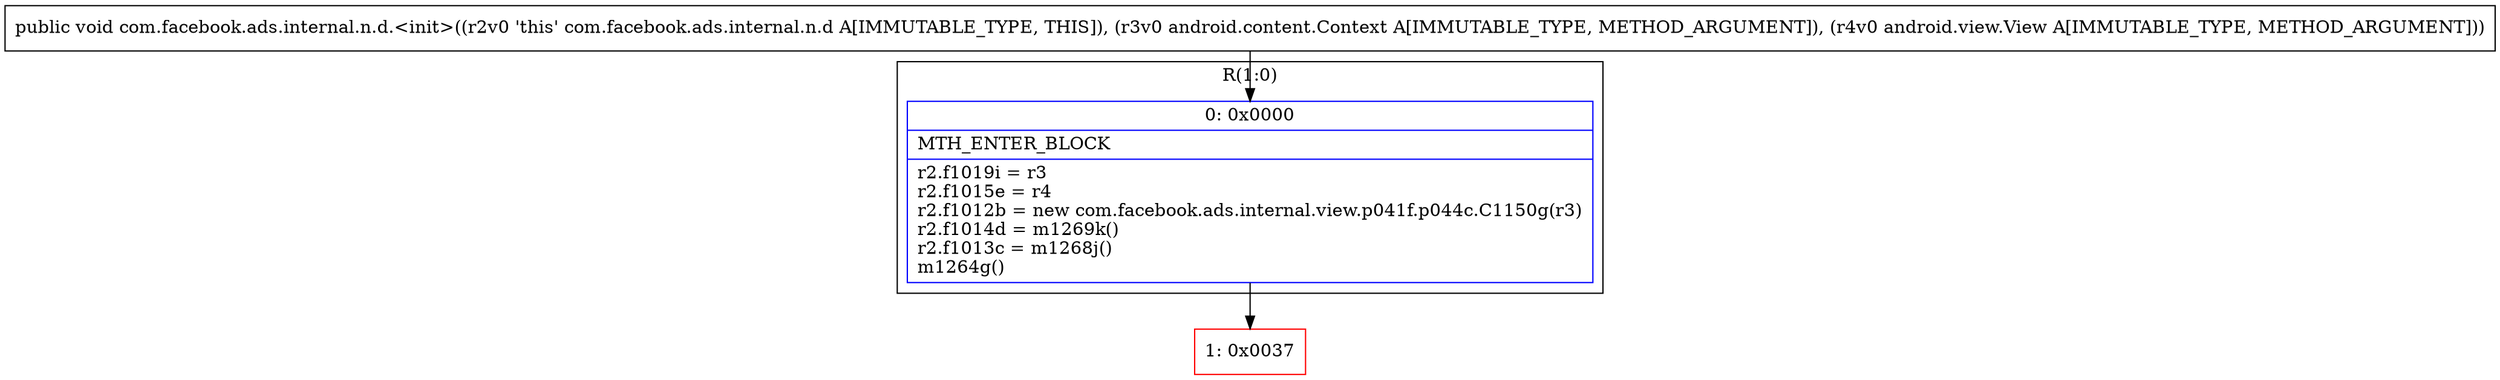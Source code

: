 digraph "CFG forcom.facebook.ads.internal.n.d.\<init\>(Landroid\/content\/Context;Landroid\/view\/View;)V" {
subgraph cluster_Region_652521827 {
label = "R(1:0)";
node [shape=record,color=blue];
Node_0 [shape=record,label="{0\:\ 0x0000|MTH_ENTER_BLOCK\l|r2.f1019i = r3\lr2.f1015e = r4\lr2.f1012b = new com.facebook.ads.internal.view.p041f.p044c.C1150g(r3)\lr2.f1014d = m1269k()\lr2.f1013c = m1268j()\lm1264g()\l}"];
}
Node_1 [shape=record,color=red,label="{1\:\ 0x0037}"];
MethodNode[shape=record,label="{public void com.facebook.ads.internal.n.d.\<init\>((r2v0 'this' com.facebook.ads.internal.n.d A[IMMUTABLE_TYPE, THIS]), (r3v0 android.content.Context A[IMMUTABLE_TYPE, METHOD_ARGUMENT]), (r4v0 android.view.View A[IMMUTABLE_TYPE, METHOD_ARGUMENT])) }"];
MethodNode -> Node_0;
Node_0 -> Node_1;
}

